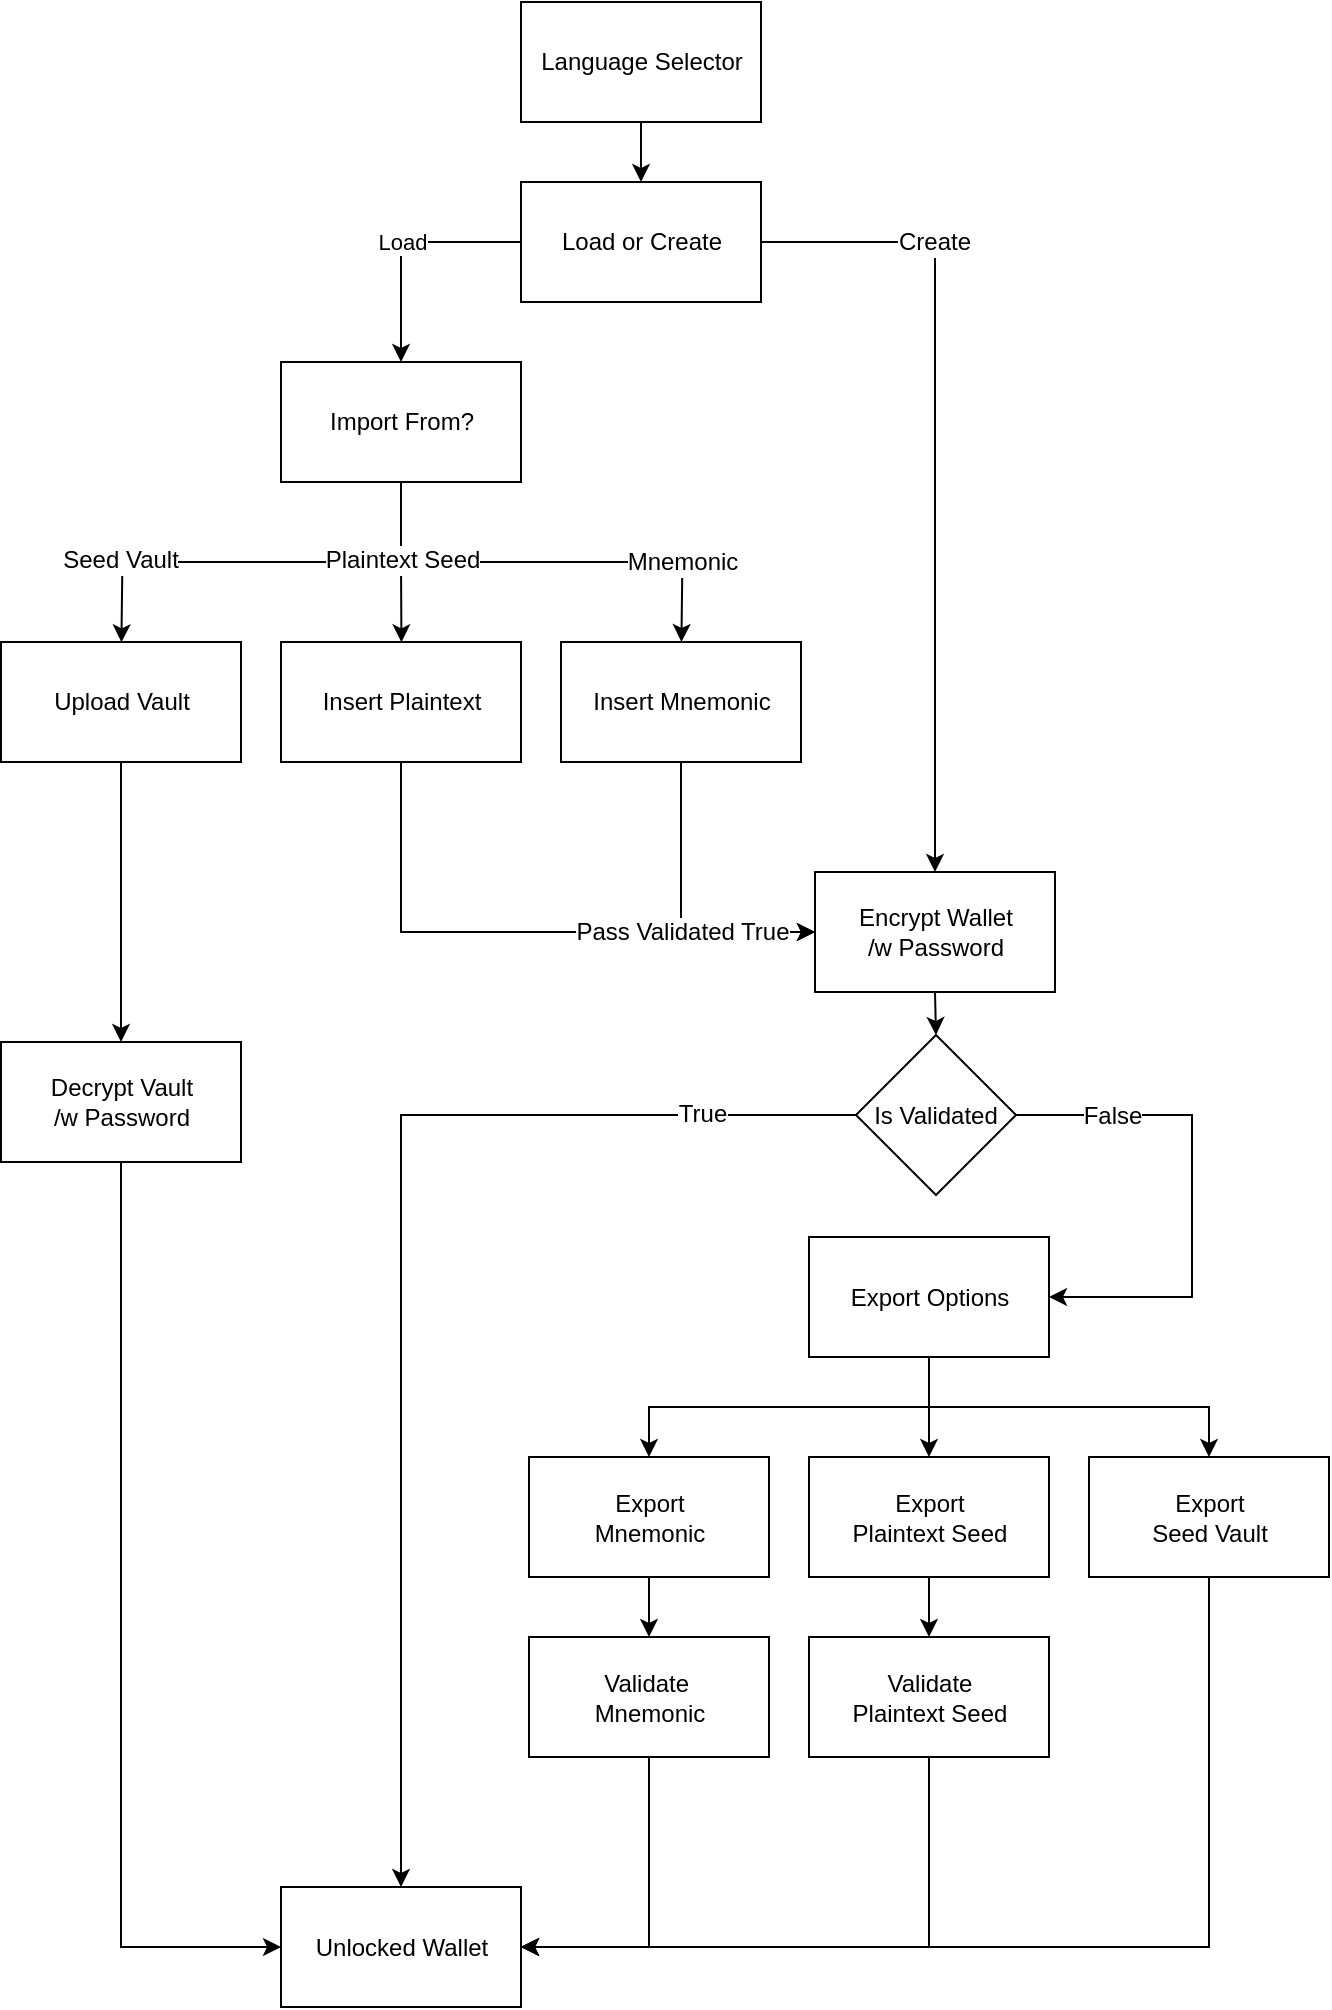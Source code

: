 <mxfile version="10.7.7" type="device"><diagram id="SccyP2Lz8KfIwR7Pqrmk" name="Page-1"><mxGraphModel dx="1516" dy="1122" grid="1" gridSize="10" guides="1" tooltips="1" connect="1" arrows="1" fold="1" page="1" pageScale="1" pageWidth="850" pageHeight="1100" math="0" shadow="0"><root><mxCell id="0"/><mxCell id="1" parent="0"/><mxCell id="O1vRomYFSqIv_T7hlIio-23" style="edgeStyle=orthogonalEdgeStyle;rounded=0;orthogonalLoop=1;jettySize=auto;html=1;exitX=0.5;exitY=1;exitDx=0;exitDy=0;entryX=0.5;entryY=0;entryDx=0;entryDy=0;" parent="1" source="O1vRomYFSqIv_T7hlIio-1" target="O1vRomYFSqIv_T7hlIio-3" edge="1"><mxGeometry relative="1" as="geometry"/></mxCell><mxCell id="O1vRomYFSqIv_T7hlIio-1" value="Language Selector&lt;br&gt;" style="rounded=0;whiteSpace=wrap;html=1;" parent="1" vertex="1"><mxGeometry x="304.5" y="60" width="120" height="60" as="geometry"/></mxCell><mxCell id="O1vRomYFSqIv_T7hlIio-8" value="" style="edgeStyle=orthogonalEdgeStyle;rounded=0;orthogonalLoop=1;jettySize=auto;html=1;exitX=0.5;exitY=1;exitDx=0;exitDy=0;" parent="1" source="O1vRomYFSqIv_T7hlIio-2" edge="1"><mxGeometry relative="1" as="geometry"><mxPoint x="384.714" y="380" as="targetPoint"/></mxGeometry></mxCell><mxCell id="4klQ-jWRaMQ7adW0wB8K-28" value="&lt;span&gt;Mnemonic&lt;/span&gt;" style="text;html=1;resizable=0;points=[];align=center;verticalAlign=middle;labelBackgroundColor=#ffffff;" vertex="1" connectable="0" parent="O1vRomYFSqIv_T7hlIio-8"><mxGeometry x="0.637" relative="1" as="geometry"><mxPoint as="offset"/></mxGeometry></mxCell><mxCell id="O1vRomYFSqIv_T7hlIio-15" style="edgeStyle=orthogonalEdgeStyle;rounded=0;orthogonalLoop=1;jettySize=auto;html=1;exitX=0.5;exitY=1;exitDx=0;exitDy=0;entryX=0.5;entryY=0;entryDx=0;entryDy=0;" parent="1" source="O1vRomYFSqIv_T7hlIio-2" edge="1"><mxGeometry relative="1" as="geometry"><mxPoint x="104.714" y="380.143" as="targetPoint"/></mxGeometry></mxCell><mxCell id="4klQ-jWRaMQ7adW0wB8K-26" value="&lt;span&gt;Seed Vault&lt;/span&gt;" style="text;html=1;resizable=0;points=[];align=center;verticalAlign=middle;labelBackgroundColor=#ffffff;" vertex="1" connectable="0" parent="O1vRomYFSqIv_T7hlIio-15"><mxGeometry x="0.636" y="-1" relative="1" as="geometry"><mxPoint y="-1" as="offset"/></mxGeometry></mxCell><mxCell id="O1vRomYFSqIv_T7hlIio-16" style="edgeStyle=orthogonalEdgeStyle;rounded=0;orthogonalLoop=1;jettySize=auto;html=1;exitX=0.5;exitY=1;exitDx=0;exitDy=0;entryX=0.5;entryY=0;entryDx=0;entryDy=0;" parent="1" source="O1vRomYFSqIv_T7hlIio-2" edge="1"><mxGeometry relative="1" as="geometry"><mxPoint x="244.714" y="380.143" as="targetPoint"/></mxGeometry></mxCell><mxCell id="4klQ-jWRaMQ7adW0wB8K-27" value="&lt;span&gt;Plaintext Seed&lt;/span&gt;" style="text;html=1;resizable=0;points=[];align=center;verticalAlign=middle;labelBackgroundColor=#ffffff;" vertex="1" connectable="0" parent="O1vRomYFSqIv_T7hlIio-16"><mxGeometry x="-0.014" y="1" relative="1" as="geometry"><mxPoint as="offset"/></mxGeometry></mxCell><mxCell id="O1vRomYFSqIv_T7hlIio-2" value="Import From?&lt;br&gt;" style="rounded=0;whiteSpace=wrap;html=1;" parent="1" vertex="1"><mxGeometry x="184.5" y="240" width="120" height="60" as="geometry"/></mxCell><mxCell id="4klQ-jWRaMQ7adW0wB8K-16" style="edgeStyle=orthogonalEdgeStyle;rounded=0;orthogonalLoop=1;jettySize=auto;html=1;exitX=0.5;exitY=1;exitDx=0;exitDy=0;entryX=0;entryY=0.5;entryDx=0;entryDy=0;" edge="1" parent="1" source="O1vRomYFSqIv_T7hlIio-21" target="O1vRomYFSqIv_T7hlIio-4"><mxGeometry relative="1" as="geometry"/></mxCell><mxCell id="O1vRomYFSqIv_T7hlIio-21" value="Insert Mnemonic&lt;br&gt;" style="rounded=0;whiteSpace=wrap;html=1;" parent="1" vertex="1"><mxGeometry x="324.5" y="380" width="120" height="60" as="geometry"/></mxCell><mxCell id="4klQ-jWRaMQ7adW0wB8K-1" style="edgeStyle=orthogonalEdgeStyle;rounded=0;orthogonalLoop=1;jettySize=auto;html=1;exitX=0.5;exitY=1;exitDx=0;exitDy=0;entryX=0.5;entryY=0;entryDx=0;entryDy=0;" edge="1" parent="1" source="O1vRomYFSqIv_T7hlIio-19" target="O1vRomYFSqIv_T7hlIio-54"><mxGeometry relative="1" as="geometry"/></mxCell><mxCell id="O1vRomYFSqIv_T7hlIio-19" value="Upload Vault&lt;br&gt;" style="rounded=0;whiteSpace=wrap;html=1;" parent="1" vertex="1"><mxGeometry x="44.5" y="380" width="120" height="60" as="geometry"/></mxCell><mxCell id="4klQ-jWRaMQ7adW0wB8K-15" value="" style="edgeStyle=orthogonalEdgeStyle;rounded=0;orthogonalLoop=1;jettySize=auto;html=1;exitX=0.5;exitY=1;exitDx=0;exitDy=0;entryX=0;entryY=0.5;entryDx=0;entryDy=0;" edge="1" parent="1" source="O1vRomYFSqIv_T7hlIio-17" target="O1vRomYFSqIv_T7hlIio-4"><mxGeometry relative="1" as="geometry"/></mxCell><mxCell id="4klQ-jWRaMQ7adW0wB8K-37" value="Pass Validated True&lt;br&gt;" style="text;html=1;resizable=0;points=[];align=center;verticalAlign=middle;labelBackgroundColor=#ffffff;" vertex="1" connectable="0" parent="4klQ-jWRaMQ7adW0wB8K-15"><mxGeometry x="0.719" y="4" relative="1" as="geometry"><mxPoint x="-26" y="3.5" as="offset"/></mxGeometry></mxCell><mxCell id="O1vRomYFSqIv_T7hlIio-17" value="Insert Plaintext&lt;br&gt;" style="rounded=0;whiteSpace=wrap;html=1;" parent="1" vertex="1"><mxGeometry x="184.5" y="380" width="120" height="60" as="geometry"/></mxCell><mxCell id="O1vRomYFSqIv_T7hlIio-24" value="Load" style="edgeStyle=orthogonalEdgeStyle;rounded=0;orthogonalLoop=1;jettySize=auto;html=1;exitX=0;exitY=0.5;exitDx=0;exitDy=0;" parent="1" source="O1vRomYFSqIv_T7hlIio-3" target="O1vRomYFSqIv_T7hlIio-2" edge="1"><mxGeometry relative="1" as="geometry"/></mxCell><mxCell id="O1vRomYFSqIv_T7hlIio-25" style="edgeStyle=orthogonalEdgeStyle;rounded=0;orthogonalLoop=1;jettySize=auto;html=1;exitX=1;exitY=0.5;exitDx=0;exitDy=0;" parent="1" source="O1vRomYFSqIv_T7hlIio-3" target="O1vRomYFSqIv_T7hlIio-4" edge="1"><mxGeometry relative="1" as="geometry"/></mxCell><mxCell id="4klQ-jWRaMQ7adW0wB8K-25" value="Create" style="text;html=1;resizable=0;points=[];align=center;verticalAlign=middle;labelBackgroundColor=#ffffff;" vertex="1" connectable="0" parent="O1vRomYFSqIv_T7hlIio-25"><mxGeometry x="-0.569" relative="1" as="geometry"><mxPoint as="offset"/></mxGeometry></mxCell><mxCell id="O1vRomYFSqIv_T7hlIio-3" value="Load or Create&lt;br&gt;" style="rounded=0;whiteSpace=wrap;html=1;" parent="1" vertex="1"><mxGeometry x="304.5" y="150" width="120" height="60" as="geometry"/></mxCell><mxCell id="4klQ-jWRaMQ7adW0wB8K-39" style="edgeStyle=orthogonalEdgeStyle;rounded=0;orthogonalLoop=1;jettySize=auto;html=1;exitX=0.5;exitY=1;exitDx=0;exitDy=0;entryX=0.5;entryY=0;entryDx=0;entryDy=0;" edge="1" parent="1" source="O1vRomYFSqIv_T7hlIio-4" target="4klQ-jWRaMQ7adW0wB8K-38"><mxGeometry relative="1" as="geometry"/></mxCell><mxCell id="O1vRomYFSqIv_T7hlIio-4" value="Encrypt Wallet&lt;br&gt;/w Password&lt;br&gt;" style="rounded=0;whiteSpace=wrap;html=1;" parent="1" vertex="1"><mxGeometry x="451.5" y="495" width="120" height="60" as="geometry"/></mxCell><mxCell id="O1vRomYFSqIv_T7hlIio-33" style="edgeStyle=orthogonalEdgeStyle;rounded=0;orthogonalLoop=1;jettySize=auto;html=1;exitX=0.5;exitY=1;exitDx=0;exitDy=0;entryX=0.5;entryY=0;entryDx=0;entryDy=0;" parent="1" source="O1vRomYFSqIv_T7hlIio-28" target="O1vRomYFSqIv_T7hlIio-32" edge="1"><mxGeometry relative="1" as="geometry"/></mxCell><mxCell id="4klQ-jWRaMQ7adW0wB8K-11" style="edgeStyle=orthogonalEdgeStyle;rounded=0;orthogonalLoop=1;jettySize=auto;html=1;exitX=0.5;exitY=1;exitDx=0;exitDy=0;" edge="1" parent="1" source="O1vRomYFSqIv_T7hlIio-28" target="O1vRomYFSqIv_T7hlIio-31"><mxGeometry relative="1" as="geometry"/></mxCell><mxCell id="4klQ-jWRaMQ7adW0wB8K-12" style="edgeStyle=orthogonalEdgeStyle;rounded=0;orthogonalLoop=1;jettySize=auto;html=1;exitX=0.5;exitY=1;exitDx=0;exitDy=0;entryX=0.5;entryY=0;entryDx=0;entryDy=0;" edge="1" parent="1" source="O1vRomYFSqIv_T7hlIio-28" target="O1vRomYFSqIv_T7hlIio-30"><mxGeometry relative="1" as="geometry"/></mxCell><mxCell id="O1vRomYFSqIv_T7hlIio-28" value="Export Options&lt;br&gt;" style="rounded=0;whiteSpace=wrap;html=1;" parent="1" vertex="1"><mxGeometry x="448.5" y="677.5" width="120" height="60" as="geometry"/></mxCell><mxCell id="4klQ-jWRaMQ7adW0wB8K-30" style="edgeStyle=orthogonalEdgeStyle;rounded=0;orthogonalLoop=1;jettySize=auto;html=1;exitX=0.5;exitY=1;exitDx=0;exitDy=0;entryX=1;entryY=0.5;entryDx=0;entryDy=0;" edge="1" parent="1" source="O1vRomYFSqIv_T7hlIio-30" target="O1vRomYFSqIv_T7hlIio-43"><mxGeometry relative="1" as="geometry"/></mxCell><mxCell id="O1vRomYFSqIv_T7hlIio-30" value="Export &lt;br&gt;Seed Vault&lt;br&gt;" style="rounded=0;whiteSpace=wrap;html=1;" parent="1" vertex="1"><mxGeometry x="588.5" y="787.5" width="120" height="60" as="geometry"/></mxCell><mxCell id="O1vRomYFSqIv_T7hlIio-40" style="edgeStyle=orthogonalEdgeStyle;rounded=0;orthogonalLoop=1;jettySize=auto;html=1;exitX=0.5;exitY=1;exitDx=0;exitDy=0;entryX=0.5;entryY=0;entryDx=0;entryDy=0;" parent="1" source="O1vRomYFSqIv_T7hlIio-31" target="O1vRomYFSqIv_T7hlIio-38" edge="1"><mxGeometry relative="1" as="geometry"/></mxCell><mxCell id="O1vRomYFSqIv_T7hlIio-31" value="Export &lt;br&gt;Mnemonic&lt;br&gt;" style="rounded=0;whiteSpace=wrap;html=1;" parent="1" vertex="1"><mxGeometry x="308.5" y="787.5" width="120" height="60" as="geometry"/></mxCell><mxCell id="O1vRomYFSqIv_T7hlIio-41" style="edgeStyle=orthogonalEdgeStyle;rounded=0;orthogonalLoop=1;jettySize=auto;html=1;exitX=0.5;exitY=1;exitDx=0;exitDy=0;entryX=0.5;entryY=0;entryDx=0;entryDy=0;" parent="1" source="O1vRomYFSqIv_T7hlIio-32" target="O1vRomYFSqIv_T7hlIio-39" edge="1"><mxGeometry relative="1" as="geometry"/></mxCell><mxCell id="O1vRomYFSqIv_T7hlIio-32" value="Export&lt;br&gt;Plaintext Seed&lt;br&gt;" style="rounded=0;whiteSpace=wrap;html=1;" parent="1" vertex="1"><mxGeometry x="448.5" y="787.5" width="120" height="60" as="geometry"/></mxCell><mxCell id="4klQ-jWRaMQ7adW0wB8K-47" style="edgeStyle=orthogonalEdgeStyle;rounded=0;orthogonalLoop=1;jettySize=auto;html=1;exitX=0.5;exitY=1;exitDx=0;exitDy=0;entryX=1;entryY=0.5;entryDx=0;entryDy=0;" edge="1" parent="1" source="O1vRomYFSqIv_T7hlIio-38" target="O1vRomYFSqIv_T7hlIio-43"><mxGeometry relative="1" as="geometry"/></mxCell><mxCell id="O1vRomYFSqIv_T7hlIio-38" value="Validate&amp;nbsp;&lt;br&gt;Mnemonic&lt;br&gt;" style="rounded=0;whiteSpace=wrap;html=1;" parent="1" vertex="1"><mxGeometry x="308.5" y="877.5" width="120" height="60" as="geometry"/></mxCell><mxCell id="4klQ-jWRaMQ7adW0wB8K-32" style="edgeStyle=orthogonalEdgeStyle;rounded=0;orthogonalLoop=1;jettySize=auto;html=1;exitX=0.5;exitY=1;exitDx=0;exitDy=0;entryX=1;entryY=0.5;entryDx=0;entryDy=0;" edge="1" parent="1" source="O1vRomYFSqIv_T7hlIio-39" target="O1vRomYFSqIv_T7hlIio-43"><mxGeometry relative="1" as="geometry"/></mxCell><mxCell id="O1vRomYFSqIv_T7hlIio-39" value="Validate&lt;br&gt;Plaintext Seed&lt;br&gt;" style="rounded=0;whiteSpace=wrap;html=1;" parent="1" vertex="1"><mxGeometry x="448.5" y="877.5" width="120" height="60" as="geometry"/></mxCell><mxCell id="O1vRomYFSqIv_T7hlIio-43" value="Unlocked Wallet&lt;br&gt;" style="rounded=0;whiteSpace=wrap;html=1;" parent="1" vertex="1"><mxGeometry x="184.5" y="1002.5" width="120" height="60" as="geometry"/></mxCell><mxCell id="4klQ-jWRaMQ7adW0wB8K-34" style="edgeStyle=orthogonalEdgeStyle;rounded=0;orthogonalLoop=1;jettySize=auto;html=1;exitX=0.5;exitY=1;exitDx=0;exitDy=0;entryX=0;entryY=0.5;entryDx=0;entryDy=0;" edge="1" parent="1" source="O1vRomYFSqIv_T7hlIio-54" target="O1vRomYFSqIv_T7hlIio-43"><mxGeometry relative="1" as="geometry"/></mxCell><mxCell id="O1vRomYFSqIv_T7hlIio-54" value="Decrypt Vault&lt;br&gt;/w Password&lt;br&gt;" style="rounded=0;whiteSpace=wrap;html=1;" parent="1" vertex="1"><mxGeometry x="44.5" y="580" width="120" height="60" as="geometry"/></mxCell><mxCell id="4klQ-jWRaMQ7adW0wB8K-42" value="" style="edgeStyle=orthogonalEdgeStyle;rounded=0;orthogonalLoop=1;jettySize=auto;html=1;exitX=1;exitY=0.5;exitDx=0;exitDy=0;entryX=1;entryY=0.5;entryDx=0;entryDy=0;" edge="1" parent="1" source="4klQ-jWRaMQ7adW0wB8K-38" target="O1vRomYFSqIv_T7hlIio-28"><mxGeometry relative="1" as="geometry"><Array as="points"><mxPoint x="640" y="616"/><mxPoint x="640" y="708"/></Array></mxGeometry></mxCell><mxCell id="4klQ-jWRaMQ7adW0wB8K-50" value="False" style="text;html=1;resizable=0;points=[];align=center;verticalAlign=middle;labelBackgroundColor=#ffffff;" vertex="1" connectable="0" parent="4klQ-jWRaMQ7adW0wB8K-42"><mxGeometry x="-0.673" y="-1" relative="1" as="geometry"><mxPoint x="7" y="-0.5" as="offset"/></mxGeometry></mxCell><mxCell id="4klQ-jWRaMQ7adW0wB8K-48" style="edgeStyle=orthogonalEdgeStyle;rounded=0;orthogonalLoop=1;jettySize=auto;html=1;exitX=0;exitY=0.5;exitDx=0;exitDy=0;entryX=0.5;entryY=0;entryDx=0;entryDy=0;" edge="1" parent="1" source="4klQ-jWRaMQ7adW0wB8K-38" target="O1vRomYFSqIv_T7hlIio-43"><mxGeometry relative="1" as="geometry"/></mxCell><mxCell id="4klQ-jWRaMQ7adW0wB8K-49" value="True" style="text;html=1;resizable=0;points=[];align=center;verticalAlign=middle;labelBackgroundColor=#ffffff;" vertex="1" connectable="0" parent="4klQ-jWRaMQ7adW0wB8K-48"><mxGeometry x="-0.749" y="-1" relative="1" as="geometry"><mxPoint as="offset"/></mxGeometry></mxCell><mxCell id="4klQ-jWRaMQ7adW0wB8K-38" value="Is Validated&lt;br&gt;" style="rhombus;whiteSpace=wrap;html=1;" vertex="1" parent="1"><mxGeometry x="472" y="576.5" width="80" height="80" as="geometry"/></mxCell></root></mxGraphModel></diagram></mxfile>